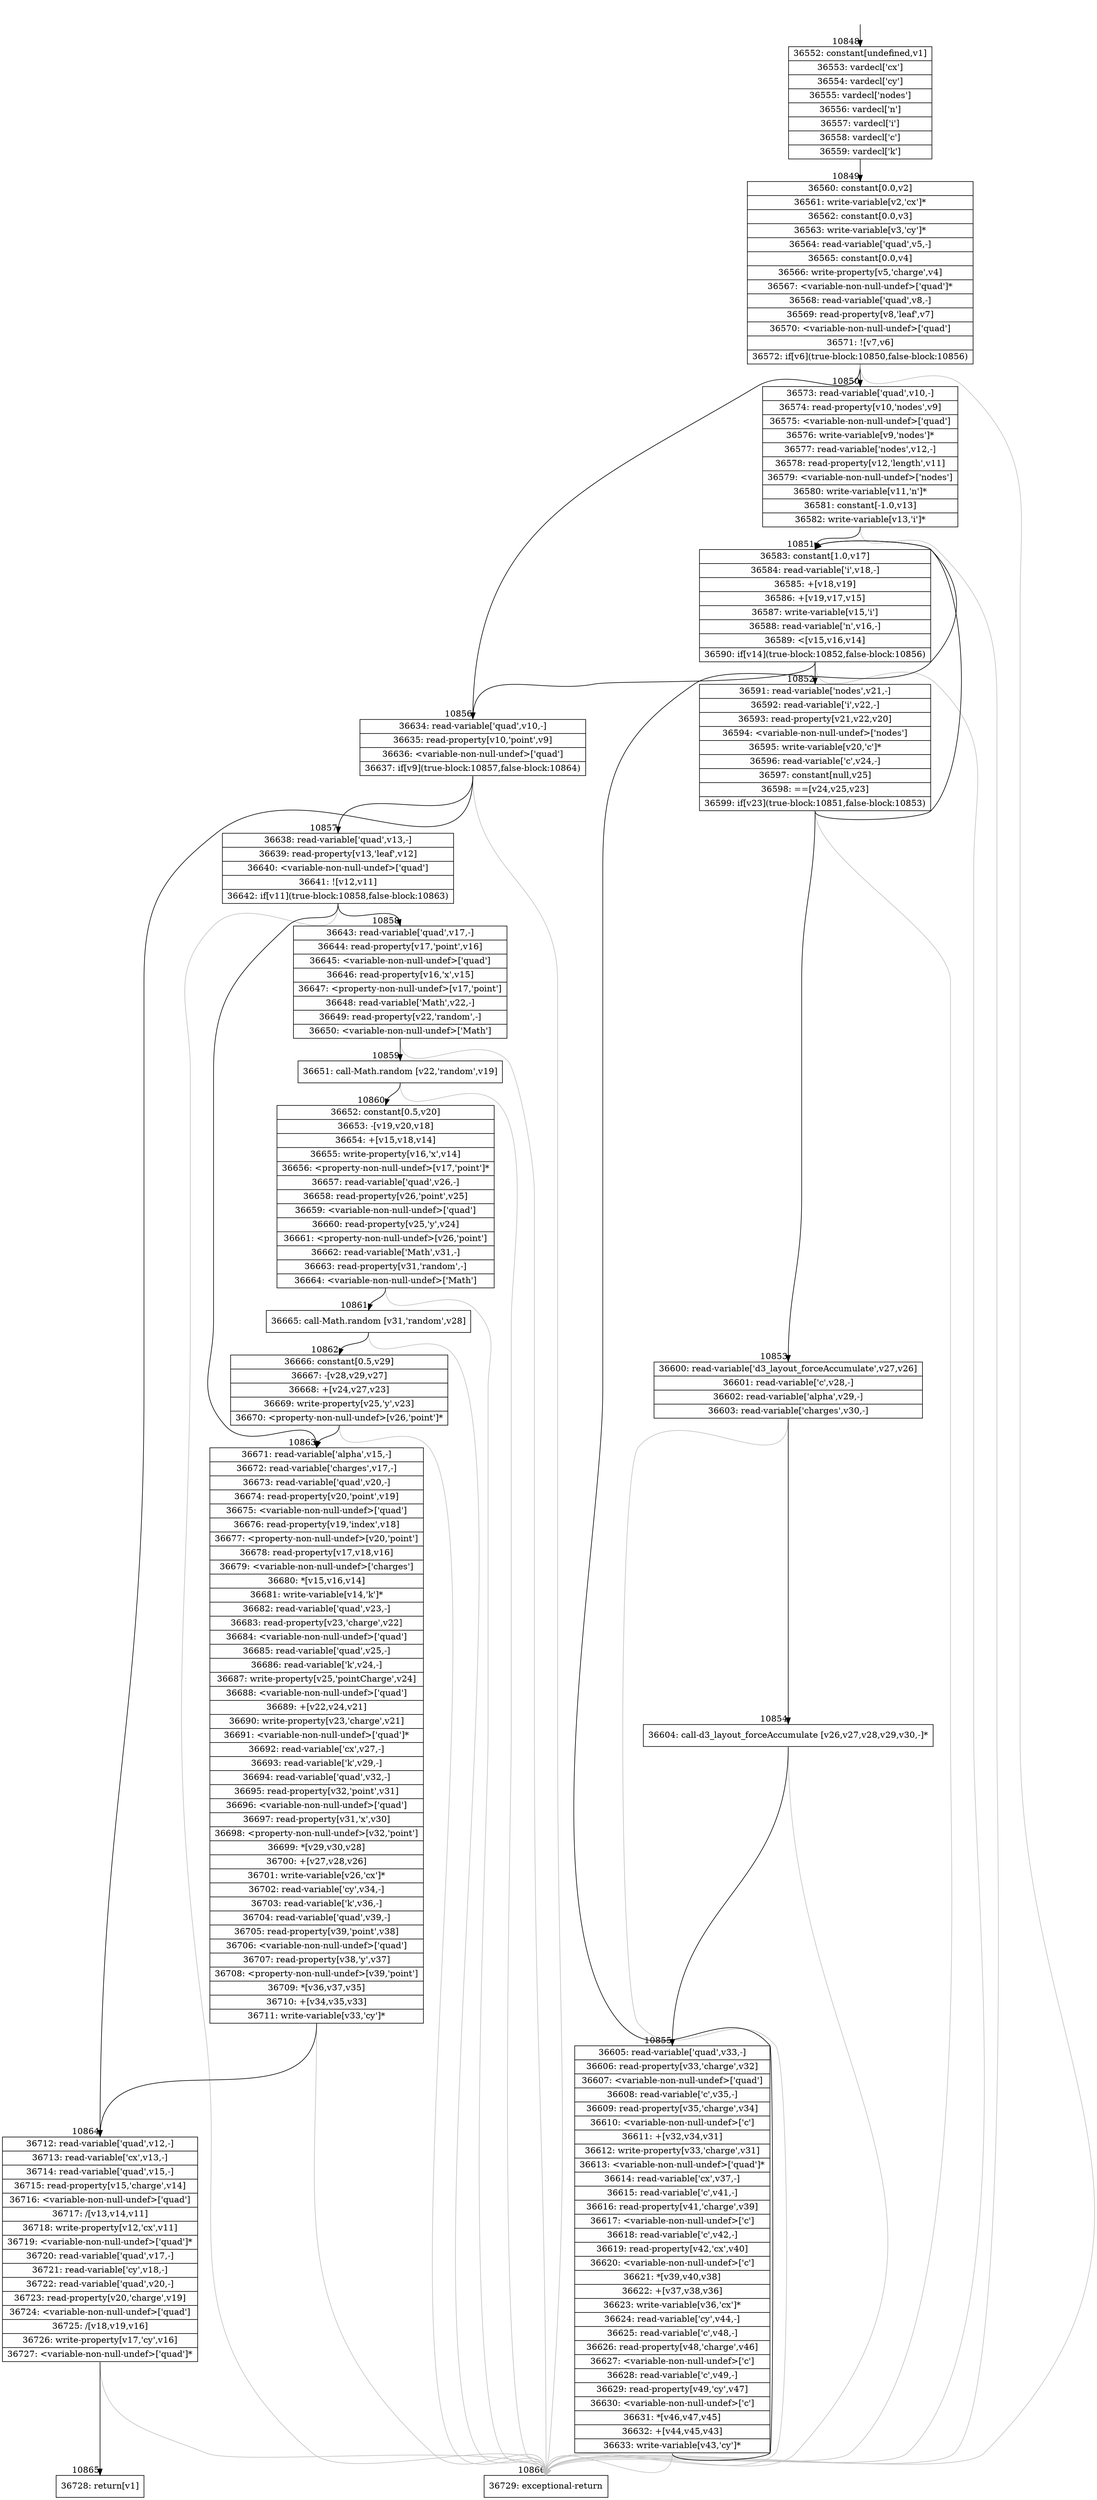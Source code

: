 digraph {
rankdir="TD"
BB_entry994[shape=none,label=""];
BB_entry994 -> BB10848 [tailport=s, headport=n, headlabel="    10848"]
BB10848 [shape=record label="{36552: constant[undefined,v1]|36553: vardecl['cx']|36554: vardecl['cy']|36555: vardecl['nodes']|36556: vardecl['n']|36557: vardecl['i']|36558: vardecl['c']|36559: vardecl['k']}" ] 
BB10848 -> BB10849 [tailport=s, headport=n, headlabel="      10849"]
BB10849 [shape=record label="{36560: constant[0.0,v2]|36561: write-variable[v2,'cx']*|36562: constant[0.0,v3]|36563: write-variable[v3,'cy']*|36564: read-variable['quad',v5,-]|36565: constant[0.0,v4]|36566: write-property[v5,'charge',v4]|36567: \<variable-non-null-undef\>['quad']*|36568: read-variable['quad',v8,-]|36569: read-property[v8,'leaf',v7]|36570: \<variable-non-null-undef\>['quad']|36571: ![v7,v6]|36572: if[v6](true-block:10850,false-block:10856)}" ] 
BB10849 -> BB10850 [tailport=s, headport=n, headlabel="      10850"]
BB10849 -> BB10856 [tailport=s, headport=n, headlabel="      10856"]
BB10849 -> BB10866 [tailport=s, headport=n, color=gray, headlabel="      10866"]
BB10850 [shape=record label="{36573: read-variable['quad',v10,-]|36574: read-property[v10,'nodes',v9]|36575: \<variable-non-null-undef\>['quad']|36576: write-variable[v9,'nodes']*|36577: read-variable['nodes',v12,-]|36578: read-property[v12,'length',v11]|36579: \<variable-non-null-undef\>['nodes']|36580: write-variable[v11,'n']*|36581: constant[-1.0,v13]|36582: write-variable[v13,'i']*}" ] 
BB10850 -> BB10851 [tailport=s, headport=n, headlabel="      10851"]
BB10850 -> BB10866 [tailport=s, headport=n, color=gray]
BB10851 [shape=record label="{36583: constant[1.0,v17]|36584: read-variable['i',v18,-]|36585: +[v18,v19]|36586: +[v19,v17,v15]|36587: write-variable[v15,'i']|36588: read-variable['n',v16,-]|36589: \<[v15,v16,v14]|36590: if[v14](true-block:10852,false-block:10856)}" ] 
BB10851 -> BB10852 [tailport=s, headport=n, headlabel="      10852"]
BB10851 -> BB10856 [tailport=s, headport=n]
BB10851 -> BB10866 [tailport=s, headport=n, color=gray]
BB10852 [shape=record label="{36591: read-variable['nodes',v21,-]|36592: read-variable['i',v22,-]|36593: read-property[v21,v22,v20]|36594: \<variable-non-null-undef\>['nodes']|36595: write-variable[v20,'c']*|36596: read-variable['c',v24,-]|36597: constant[null,v25]|36598: ==[v24,v25,v23]|36599: if[v23](true-block:10851,false-block:10853)}" ] 
BB10852 -> BB10851 [tailport=s, headport=n]
BB10852 -> BB10853 [tailport=s, headport=n, headlabel="      10853"]
BB10852 -> BB10866 [tailport=s, headport=n, color=gray]
BB10853 [shape=record label="{36600: read-variable['d3_layout_forceAccumulate',v27,v26]|36601: read-variable['c',v28,-]|36602: read-variable['alpha',v29,-]|36603: read-variable['charges',v30,-]}" ] 
BB10853 -> BB10854 [tailport=s, headport=n, headlabel="      10854"]
BB10853 -> BB10866 [tailport=s, headport=n, color=gray]
BB10854 [shape=record label="{36604: call-d3_layout_forceAccumulate [v26,v27,v28,v29,v30,-]*}" ] 
BB10854 -> BB10855 [tailport=s, headport=n, headlabel="      10855"]
BB10854 -> BB10866 [tailport=s, headport=n, color=gray]
BB10855 [shape=record label="{36605: read-variable['quad',v33,-]|36606: read-property[v33,'charge',v32]|36607: \<variable-non-null-undef\>['quad']|36608: read-variable['c',v35,-]|36609: read-property[v35,'charge',v34]|36610: \<variable-non-null-undef\>['c']|36611: +[v32,v34,v31]|36612: write-property[v33,'charge',v31]|36613: \<variable-non-null-undef\>['quad']*|36614: read-variable['cx',v37,-]|36615: read-variable['c',v41,-]|36616: read-property[v41,'charge',v39]|36617: \<variable-non-null-undef\>['c']|36618: read-variable['c',v42,-]|36619: read-property[v42,'cx',v40]|36620: \<variable-non-null-undef\>['c']|36621: *[v39,v40,v38]|36622: +[v37,v38,v36]|36623: write-variable[v36,'cx']*|36624: read-variable['cy',v44,-]|36625: read-variable['c',v48,-]|36626: read-property[v48,'charge',v46]|36627: \<variable-non-null-undef\>['c']|36628: read-variable['c',v49,-]|36629: read-property[v49,'cy',v47]|36630: \<variable-non-null-undef\>['c']|36631: *[v46,v47,v45]|36632: +[v44,v45,v43]|36633: write-variable[v43,'cy']*}" ] 
BB10855 -> BB10851 [tailport=s, headport=n]
BB10855 -> BB10866 [tailport=s, headport=n, color=gray]
BB10856 [shape=record label="{36634: read-variable['quad',v10,-]|36635: read-property[v10,'point',v9]|36636: \<variable-non-null-undef\>['quad']|36637: if[v9](true-block:10857,false-block:10864)}" ] 
BB10856 -> BB10857 [tailport=s, headport=n, headlabel="      10857"]
BB10856 -> BB10864 [tailport=s, headport=n, headlabel="      10864"]
BB10856 -> BB10866 [tailport=s, headport=n, color=gray]
BB10857 [shape=record label="{36638: read-variable['quad',v13,-]|36639: read-property[v13,'leaf',v12]|36640: \<variable-non-null-undef\>['quad']|36641: ![v12,v11]|36642: if[v11](true-block:10858,false-block:10863)}" ] 
BB10857 -> BB10858 [tailport=s, headport=n, headlabel="      10858"]
BB10857 -> BB10863 [tailport=s, headport=n, headlabel="      10863"]
BB10857 -> BB10866 [tailport=s, headport=n, color=gray]
BB10858 [shape=record label="{36643: read-variable['quad',v17,-]|36644: read-property[v17,'point',v16]|36645: \<variable-non-null-undef\>['quad']|36646: read-property[v16,'x',v15]|36647: \<property-non-null-undef\>[v17,'point']|36648: read-variable['Math',v22,-]|36649: read-property[v22,'random',-]|36650: \<variable-non-null-undef\>['Math']}" ] 
BB10858 -> BB10859 [tailport=s, headport=n, headlabel="      10859"]
BB10858 -> BB10866 [tailport=s, headport=n, color=gray]
BB10859 [shape=record label="{36651: call-Math.random [v22,'random',v19]}" ] 
BB10859 -> BB10860 [tailport=s, headport=n, headlabel="      10860"]
BB10859 -> BB10866 [tailport=s, headport=n, color=gray]
BB10860 [shape=record label="{36652: constant[0.5,v20]|36653: -[v19,v20,v18]|36654: +[v15,v18,v14]|36655: write-property[v16,'x',v14]|36656: \<property-non-null-undef\>[v17,'point']*|36657: read-variable['quad',v26,-]|36658: read-property[v26,'point',v25]|36659: \<variable-non-null-undef\>['quad']|36660: read-property[v25,'y',v24]|36661: \<property-non-null-undef\>[v26,'point']|36662: read-variable['Math',v31,-]|36663: read-property[v31,'random',-]|36664: \<variable-non-null-undef\>['Math']}" ] 
BB10860 -> BB10861 [tailport=s, headport=n, headlabel="      10861"]
BB10860 -> BB10866 [tailport=s, headport=n, color=gray]
BB10861 [shape=record label="{36665: call-Math.random [v31,'random',v28]}" ] 
BB10861 -> BB10862 [tailport=s, headport=n, headlabel="      10862"]
BB10861 -> BB10866 [tailport=s, headport=n, color=gray]
BB10862 [shape=record label="{36666: constant[0.5,v29]|36667: -[v28,v29,v27]|36668: +[v24,v27,v23]|36669: write-property[v25,'y',v23]|36670: \<property-non-null-undef\>[v26,'point']*}" ] 
BB10862 -> BB10863 [tailport=s, headport=n]
BB10862 -> BB10866 [tailport=s, headport=n, color=gray]
BB10863 [shape=record label="{36671: read-variable['alpha',v15,-]|36672: read-variable['charges',v17,-]|36673: read-variable['quad',v20,-]|36674: read-property[v20,'point',v19]|36675: \<variable-non-null-undef\>['quad']|36676: read-property[v19,'index',v18]|36677: \<property-non-null-undef\>[v20,'point']|36678: read-property[v17,v18,v16]|36679: \<variable-non-null-undef\>['charges']|36680: *[v15,v16,v14]|36681: write-variable[v14,'k']*|36682: read-variable['quad',v23,-]|36683: read-property[v23,'charge',v22]|36684: \<variable-non-null-undef\>['quad']|36685: read-variable['quad',v25,-]|36686: read-variable['k',v24,-]|36687: write-property[v25,'pointCharge',v24]|36688: \<variable-non-null-undef\>['quad']|36689: +[v22,v24,v21]|36690: write-property[v23,'charge',v21]|36691: \<variable-non-null-undef\>['quad']*|36692: read-variable['cx',v27,-]|36693: read-variable['k',v29,-]|36694: read-variable['quad',v32,-]|36695: read-property[v32,'point',v31]|36696: \<variable-non-null-undef\>['quad']|36697: read-property[v31,'x',v30]|36698: \<property-non-null-undef\>[v32,'point']|36699: *[v29,v30,v28]|36700: +[v27,v28,v26]|36701: write-variable[v26,'cx']*|36702: read-variable['cy',v34,-]|36703: read-variable['k',v36,-]|36704: read-variable['quad',v39,-]|36705: read-property[v39,'point',v38]|36706: \<variable-non-null-undef\>['quad']|36707: read-property[v38,'y',v37]|36708: \<property-non-null-undef\>[v39,'point']|36709: *[v36,v37,v35]|36710: +[v34,v35,v33]|36711: write-variable[v33,'cy']*}" ] 
BB10863 -> BB10864 [tailport=s, headport=n]
BB10863 -> BB10866 [tailport=s, headport=n, color=gray]
BB10864 [shape=record label="{36712: read-variable['quad',v12,-]|36713: read-variable['cx',v13,-]|36714: read-variable['quad',v15,-]|36715: read-property[v15,'charge',v14]|36716: \<variable-non-null-undef\>['quad']|36717: /[v13,v14,v11]|36718: write-property[v12,'cx',v11]|36719: \<variable-non-null-undef\>['quad']*|36720: read-variable['quad',v17,-]|36721: read-variable['cy',v18,-]|36722: read-variable['quad',v20,-]|36723: read-property[v20,'charge',v19]|36724: \<variable-non-null-undef\>['quad']|36725: /[v18,v19,v16]|36726: write-property[v17,'cy',v16]|36727: \<variable-non-null-undef\>['quad']*}" ] 
BB10864 -> BB10865 [tailport=s, headport=n, headlabel="      10865"]
BB10864 -> BB10866 [tailport=s, headport=n, color=gray]
BB10865 [shape=record label="{36728: return[v1]}" ] 
BB10866 [shape=record label="{36729: exceptional-return}" ] 
//#$~ 6454
}

